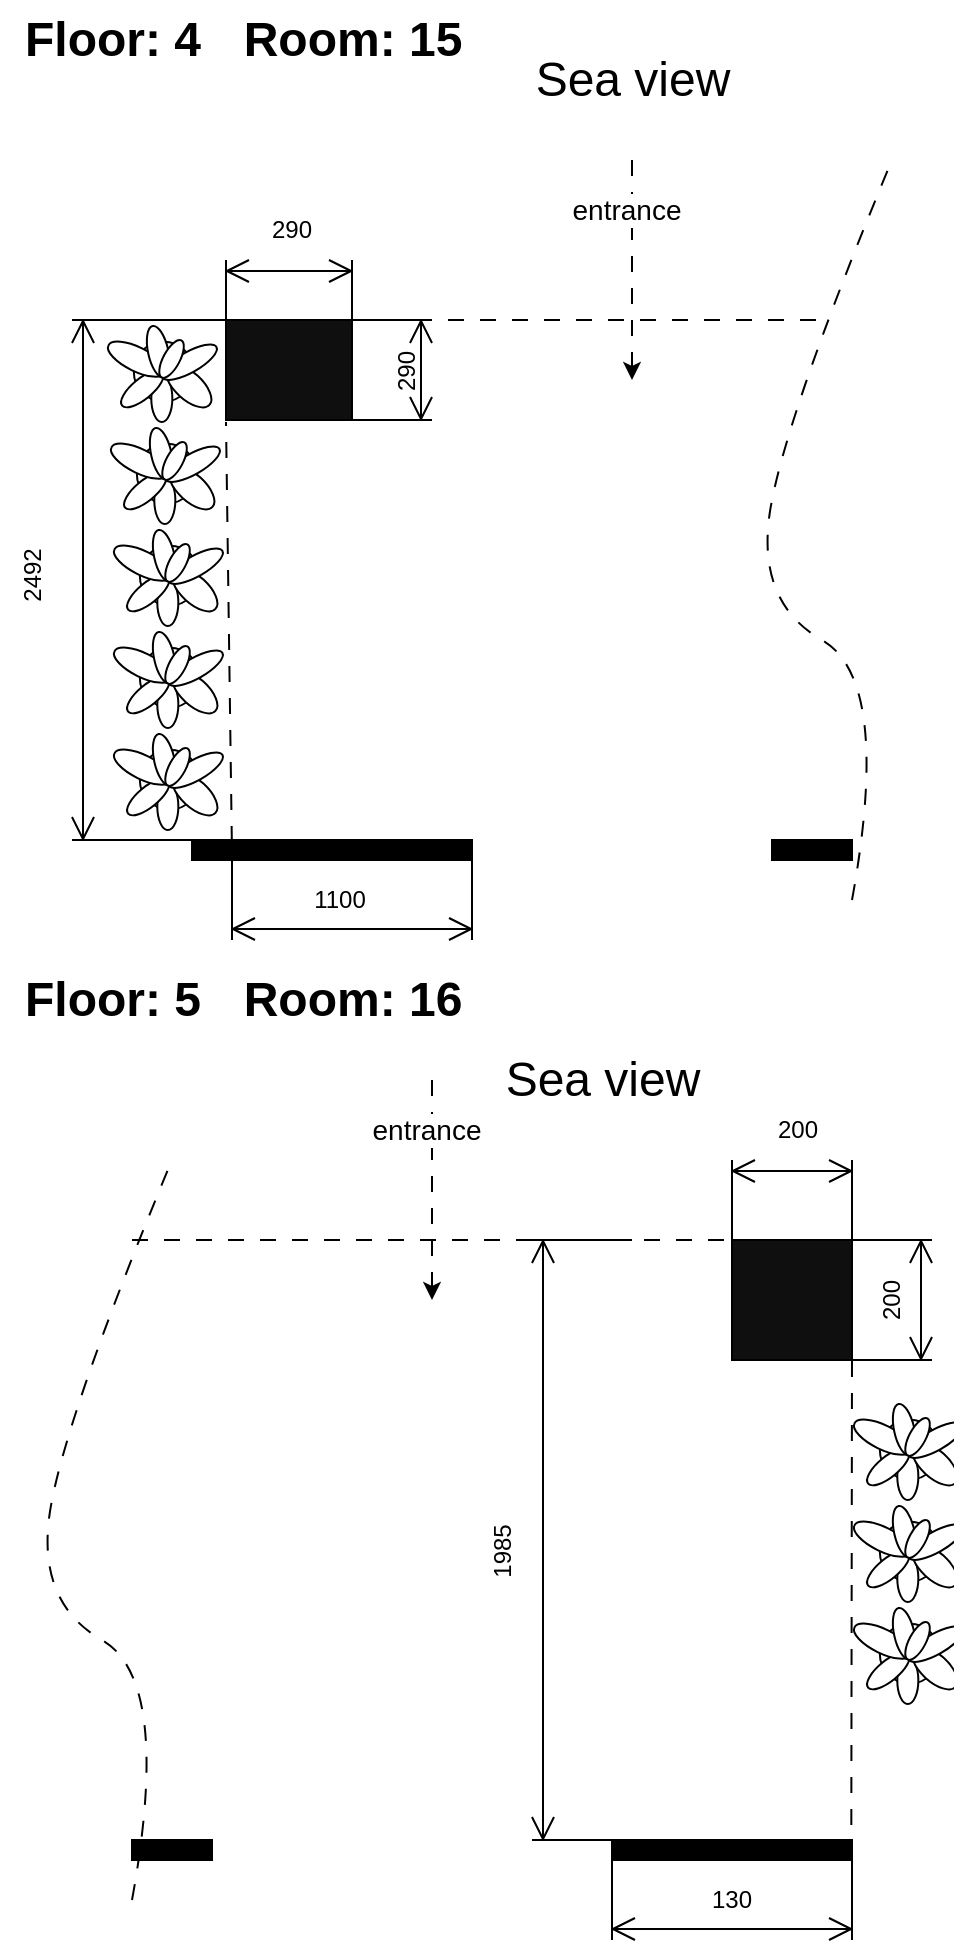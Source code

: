 <mxfile version="20.8.5" type="github">
  <diagram id="Hkj4WFlvK4-08UBy-HWi" name="Page-1">
    <mxGraphModel dx="1218" dy="721" grid="1" gridSize="10" guides="1" tooltips="1" connect="1" arrows="1" fold="1" page="1" pageScale="1" pageWidth="850" pageHeight="1100" math="0" shadow="0">
      <root>
        <mxCell id="0" />
        <mxCell id="1" parent="0" />
        <mxCell id="1bVyddex_vhO6T4n7lc5-1" value="Floor: 4" style="text;strokeColor=none;fillColor=none;html=1;fontSize=24;fontStyle=1;verticalAlign=middle;align=center;" parent="1" vertex="1">
          <mxGeometry x="40" y="40" width="100" height="40" as="geometry" />
        </mxCell>
        <mxCell id="1bVyddex_vhO6T4n7lc5-2" value="Room: 15" style="text;strokeColor=none;fillColor=none;html=1;fontSize=24;fontStyle=1;verticalAlign=middle;align=center;" parent="1" vertex="1">
          <mxGeometry x="160" y="40" width="100" height="40" as="geometry" />
        </mxCell>
        <mxCell id="1bVyddex_vhO6T4n7lc5-31" value="" style="verticalLabelPosition=bottom;html=1;verticalAlign=top;align=center;shape=mxgraph.floorplan.wall;fillColor=strokeColor;" parent="1" vertex="1">
          <mxGeometry x="340" y="960" width="120" height="10" as="geometry" />
        </mxCell>
        <mxCell id="1bVyddex_vhO6T4n7lc5-32" value="" style="verticalLabelPosition=bottom;html=1;verticalAlign=top;align=center;shape=mxgraph.floorplan.plant;" parent="1" vertex="1">
          <mxGeometry x="463" y="790" width="47" height="51" as="geometry" />
        </mxCell>
        <mxCell id="1bVyddex_vhO6T4n7lc5-33" value="" style="verticalLabelPosition=bottom;html=1;verticalAlign=top;align=center;shape=mxgraph.floorplan.plant;" parent="1" vertex="1">
          <mxGeometry x="463" y="739" width="47" height="51" as="geometry" />
        </mxCell>
        <mxCell id="1bVyddex_vhO6T4n7lc5-34" value="" style="verticalLabelPosition=bottom;html=1;verticalAlign=top;align=center;shape=mxgraph.floorplan.plant;" parent="1" vertex="1">
          <mxGeometry x="463" y="841" width="47" height="51" as="geometry" />
        </mxCell>
        <mxCell id="1bVyddex_vhO6T4n7lc5-35" value="" style="verticalLabelPosition=bottom;html=1;verticalAlign=top;align=center;shape=mxgraph.floorplan.wall;fillColor=strokeColor;" parent="1" vertex="1">
          <mxGeometry x="100" y="960" width="40" height="10" as="geometry" />
        </mxCell>
        <mxCell id="1bVyddex_vhO6T4n7lc5-37" value="" style="rounded=0;whiteSpace=wrap;html=1;fillColor=#0F0F0F;" parent="1" vertex="1">
          <mxGeometry x="400" y="660" width="60" height="60" as="geometry" />
        </mxCell>
        <mxCell id="1bVyddex_vhO6T4n7lc5-38" value="Sea view" style="text;strokeColor=none;fillColor=none;html=1;fontSize=24;fontStyle=0;verticalAlign=middle;align=center;" parent="1" vertex="1">
          <mxGeometry x="285" y="560" width="100" height="40" as="geometry" />
        </mxCell>
        <mxCell id="1bVyddex_vhO6T4n7lc5-39" value="" style="endArrow=classic;html=1;rounded=0;dashed=1;dashPattern=8 8;" parent="1" edge="1">
          <mxGeometry width="50" height="50" relative="1" as="geometry">
            <mxPoint x="250" y="580" as="sourcePoint" />
            <mxPoint x="250" y="690" as="targetPoint" />
          </mxGeometry>
        </mxCell>
        <mxCell id="1bVyddex_vhO6T4n7lc5-40" value="entrance" style="edgeLabel;html=1;align=center;verticalAlign=middle;resizable=0;points=[];fontSize=14;" parent="1bVyddex_vhO6T4n7lc5-39" vertex="1" connectable="0">
          <mxGeometry x="-0.544" y="-3" relative="1" as="geometry">
            <mxPoint as="offset" />
          </mxGeometry>
        </mxCell>
        <mxCell id="1bVyddex_vhO6T4n7lc5-47" value="" style="curved=1;endArrow=none;html=1;rounded=0;dashed=1;dashPattern=8 8;strokeColor=default;endFill=0;" parent="1" edge="1">
          <mxGeometry width="50" height="50" relative="1" as="geometry">
            <mxPoint x="100" y="990" as="sourcePoint" />
            <mxPoint x="120" y="620" as="targetPoint" />
            <Array as="points">
              <mxPoint x="120" y="880" />
              <mxPoint x="50" y="840" />
              <mxPoint x="70" y="740" />
            </Array>
          </mxGeometry>
        </mxCell>
        <mxCell id="1bVyddex_vhO6T4n7lc5-48" value="Floor: 5" style="text;strokeColor=none;fillColor=none;html=1;fontSize=24;fontStyle=1;verticalAlign=middle;align=center;" parent="1" vertex="1">
          <mxGeometry x="40" y="520" width="100" height="40" as="geometry" />
        </mxCell>
        <mxCell id="1bVyddex_vhO6T4n7lc5-49" value="Room: 16" style="text;strokeColor=none;fillColor=none;html=1;fontSize=24;fontStyle=1;verticalAlign=middle;align=center;" parent="1" vertex="1">
          <mxGeometry x="160" y="520" width="100" height="40" as="geometry" />
        </mxCell>
        <mxCell id="U_ochzzojOEYjSZpYlXp-2" value="" style="endArrow=none;dashed=1;html=1;rounded=0;dashPattern=8 8;strokeColor=default;fontSize=14;entryX=1;entryY=1;entryDx=0;entryDy=0;exitX=0.997;exitY=0.85;exitDx=0;exitDy=0;exitPerimeter=0;" parent="1" source="1bVyddex_vhO6T4n7lc5-31" target="1bVyddex_vhO6T4n7lc5-37" edge="1">
          <mxGeometry width="50" height="50" relative="1" as="geometry">
            <mxPoint x="260" y="670" as="sourcePoint" />
            <mxPoint x="310" y="620" as="targetPoint" />
          </mxGeometry>
        </mxCell>
        <mxCell id="U_ochzzojOEYjSZpYlXp-7" value="" style="endArrow=none;dashed=1;html=1;rounded=0;dashPattern=8 8;strokeColor=default;fontSize=14;entryX=0;entryY=0;entryDx=0;entryDy=0;" parent="1" target="1bVyddex_vhO6T4n7lc5-37" edge="1">
          <mxGeometry width="50" height="50" relative="1" as="geometry">
            <mxPoint x="100" y="660" as="sourcePoint" />
            <mxPoint x="427" y="660" as="targetPoint" />
          </mxGeometry>
        </mxCell>
        <mxCell id="U_ochzzojOEYjSZpYlXp-6" value="" style="shape=dimension;direction=south;whiteSpace=wrap;html=1;align=left;points=[];verticalAlign=middle;labelBackgroundColor=#ffffff;fontSize=14;fillColor=#0F0F0F;" parent="1" vertex="1">
          <mxGeometry x="300" y="660" width="50" height="300" as="geometry" />
        </mxCell>
        <mxCell id="U_ochzzojOEYjSZpYlXp-8" value="" style="shape=dimension;whiteSpace=wrap;html=1;align=center;points=[];verticalAlign=bottom;spacingBottom=-5;labelBackgroundColor=#ffffff;fontSize=14;fillColor=#0F0F0F;" parent="1" vertex="1">
          <mxGeometry x="340" y="970" width="120" height="40" as="geometry" />
        </mxCell>
        <mxCell id="U_ochzzojOEYjSZpYlXp-10" value="" style="shape=dimension;direction=north;whiteSpace=wrap;html=1;align=right;points=[];verticalAlign=middle;labelBackgroundColor=#ffffff;fontSize=14;fillColor=#0F0F0F;" parent="1" vertex="1">
          <mxGeometry x="460" y="660" width="40" height="60" as="geometry" />
        </mxCell>
        <mxCell id="U_ochzzojOEYjSZpYlXp-11" value="" style="shape=dimension;direction=west;whiteSpace=wrap;html=1;align=center;points=[];verticalAlign=top;spacingTop=-8;labelBackgroundColor=#ffffff;fontSize=14;fillColor=#0F0F0F;" parent="1" vertex="1">
          <mxGeometry x="400" y="620" width="60" height="40" as="geometry" />
        </mxCell>
        <mxCell id="DsOrWHdhcg1W9d1BRbiL-1" value="" style="verticalLabelPosition=bottom;html=1;verticalAlign=top;align=center;shape=mxgraph.floorplan.plant;" vertex="1" parent="1">
          <mxGeometry x="90" y="200" width="47" height="51" as="geometry" />
        </mxCell>
        <mxCell id="DsOrWHdhcg1W9d1BRbiL-2" value="" style="verticalLabelPosition=bottom;html=1;verticalAlign=top;align=center;shape=mxgraph.floorplan.wall;fillColor=strokeColor;" vertex="1" parent="1">
          <mxGeometry x="420" y="460" width="40" height="10" as="geometry" />
        </mxCell>
        <mxCell id="DsOrWHdhcg1W9d1BRbiL-3" value="" style="verticalLabelPosition=bottom;html=1;verticalAlign=top;align=center;shape=mxgraph.floorplan.plant;" vertex="1" parent="1">
          <mxGeometry x="93" y="302" width="47" height="51" as="geometry" />
        </mxCell>
        <mxCell id="DsOrWHdhcg1W9d1BRbiL-4" value="" style="verticalLabelPosition=bottom;html=1;verticalAlign=top;align=center;shape=mxgraph.floorplan.plant;" vertex="1" parent="1">
          <mxGeometry x="93" y="353" width="47" height="51" as="geometry" />
        </mxCell>
        <mxCell id="DsOrWHdhcg1W9d1BRbiL-5" value="" style="verticalLabelPosition=bottom;html=1;verticalAlign=top;align=center;shape=mxgraph.floorplan.wall;fillColor=strokeColor;" vertex="1" parent="1">
          <mxGeometry x="130" y="460" width="140" height="10" as="geometry" />
        </mxCell>
        <mxCell id="DsOrWHdhcg1W9d1BRbiL-6" value="" style="verticalLabelPosition=bottom;html=1;verticalAlign=top;align=center;shape=mxgraph.floorplan.plant;" vertex="1" parent="1">
          <mxGeometry x="93" y="404" width="47" height="51" as="geometry" />
        </mxCell>
        <mxCell id="DsOrWHdhcg1W9d1BRbiL-7" value="" style="rounded=0;whiteSpace=wrap;html=1;fillColor=#0F0F0F;" vertex="1" parent="1">
          <mxGeometry x="147" y="200" width="63" height="50" as="geometry" />
        </mxCell>
        <mxCell id="DsOrWHdhcg1W9d1BRbiL-8" value="Sea view" style="text;strokeColor=none;fillColor=none;html=1;fontSize=24;fontStyle=0;verticalAlign=middle;align=center;" vertex="1" parent="1">
          <mxGeometry x="300" y="60" width="100" height="40" as="geometry" />
        </mxCell>
        <mxCell id="DsOrWHdhcg1W9d1BRbiL-9" value="" style="endArrow=classic;html=1;rounded=0;dashed=1;dashPattern=8 8;" edge="1" parent="1">
          <mxGeometry width="50" height="50" relative="1" as="geometry">
            <mxPoint x="350" y="120" as="sourcePoint" />
            <mxPoint x="350" y="230" as="targetPoint" />
          </mxGeometry>
        </mxCell>
        <mxCell id="DsOrWHdhcg1W9d1BRbiL-10" value="entrance" style="edgeLabel;html=1;align=center;verticalAlign=middle;resizable=0;points=[];fontSize=14;" vertex="1" connectable="0" parent="DsOrWHdhcg1W9d1BRbiL-9">
          <mxGeometry x="-0.544" y="-3" relative="1" as="geometry">
            <mxPoint as="offset" />
          </mxGeometry>
        </mxCell>
        <mxCell id="DsOrWHdhcg1W9d1BRbiL-11" value="" style="shape=dimension;direction=south;whiteSpace=wrap;html=1;align=left;points=[];verticalAlign=middle;labelBackgroundColor=#ffffff;fillColor=#0F0F0F;" vertex="1" parent="1">
          <mxGeometry x="70" y="200" width="90" height="260" as="geometry" />
        </mxCell>
        <mxCell id="DsOrWHdhcg1W9d1BRbiL-12" value="" style="shape=dimension;direction=west;whiteSpace=wrap;html=1;align=center;points=[];verticalAlign=top;spacingTop=-8;labelBackgroundColor=#ffffff;fillColor=#0F0F0F;" vertex="1" parent="1">
          <mxGeometry x="147" y="170" width="63" height="30" as="geometry" />
        </mxCell>
        <mxCell id="DsOrWHdhcg1W9d1BRbiL-13" value="" style="endArrow=none;dashed=1;html=1;rounded=0;dashPattern=8 8;exitX=1;exitY=0;exitDx=0;exitDy=0;" edge="1" parent="1" source="DsOrWHdhcg1W9d1BRbiL-7">
          <mxGeometry width="50" height="50" relative="1" as="geometry">
            <mxPoint x="480" y="320" as="sourcePoint" />
            <mxPoint x="450" y="200" as="targetPoint" />
          </mxGeometry>
        </mxCell>
        <mxCell id="DsOrWHdhcg1W9d1BRbiL-14" value="" style="curved=1;endArrow=none;html=1;rounded=0;dashed=1;dashPattern=8 8;strokeColor=default;endFill=0;" edge="1" parent="1">
          <mxGeometry width="50" height="50" relative="1" as="geometry">
            <mxPoint x="460" y="490" as="sourcePoint" />
            <mxPoint x="480" y="120" as="targetPoint" />
            <Array as="points">
              <mxPoint x="480" y="380" />
              <mxPoint x="410" y="340" />
              <mxPoint x="430" y="240" />
            </Array>
          </mxGeometry>
        </mxCell>
        <mxCell id="DsOrWHdhcg1W9d1BRbiL-15" value="" style="shape=dimension;whiteSpace=wrap;html=1;align=center;points=[];verticalAlign=bottom;spacingBottom=-5;labelBackgroundColor=#ffffff;fontSize=14;fillColor=#0F0F0F;" vertex="1" parent="1">
          <mxGeometry x="150" y="470" width="120" height="40" as="geometry" />
        </mxCell>
        <mxCell id="DsOrWHdhcg1W9d1BRbiL-17" value="" style="verticalLabelPosition=bottom;html=1;verticalAlign=top;align=center;shape=mxgraph.floorplan.plant;" vertex="1" parent="1">
          <mxGeometry x="91.5" y="251" width="47" height="51" as="geometry" />
        </mxCell>
        <mxCell id="DsOrWHdhcg1W9d1BRbiL-18" value="290" style="text;html=1;strokeColor=none;fillColor=none;align=center;verticalAlign=middle;whiteSpace=wrap;rounded=0;" vertex="1" parent="1">
          <mxGeometry x="150" y="140" width="60" height="30" as="geometry" />
        </mxCell>
        <mxCell id="DsOrWHdhcg1W9d1BRbiL-19" value="1100" style="text;html=1;strokeColor=none;fillColor=none;align=center;verticalAlign=middle;whiteSpace=wrap;rounded=0;" vertex="1" parent="1">
          <mxGeometry x="174" y="475" width="60" height="30" as="geometry" />
        </mxCell>
        <mxCell id="DsOrWHdhcg1W9d1BRbiL-21" value="" style="endArrow=none;dashed=1;html=1;rounded=0;dashPattern=8 8;entryX=0;entryY=1;entryDx=0;entryDy=0;exitX=1;exitY=0.056;exitDx=0;exitDy=0;exitPerimeter=0;" edge="1" parent="1">
          <mxGeometry width="50" height="50" relative="1" as="geometry">
            <mxPoint x="149.92" y="461" as="sourcePoint" />
            <mxPoint x="147" y="251" as="targetPoint" />
          </mxGeometry>
        </mxCell>
        <mxCell id="DsOrWHdhcg1W9d1BRbiL-22" value="" style="shape=dimension;direction=north;whiteSpace=wrap;html=1;align=right;points=[];verticalAlign=middle;labelBackgroundColor=#ffffff" vertex="1" parent="1">
          <mxGeometry x="210" y="200" width="40" height="50" as="geometry" />
        </mxCell>
        <mxCell id="DsOrWHdhcg1W9d1BRbiL-23" value="290" style="text;html=1;strokeColor=none;fillColor=none;align=center;verticalAlign=middle;whiteSpace=wrap;rounded=0;rotation=270;" vertex="1" parent="1">
          <mxGeometry x="207" y="210.5" width="60" height="30" as="geometry" />
        </mxCell>
        <mxCell id="DsOrWHdhcg1W9d1BRbiL-24" value="2492" style="text;html=1;strokeColor=none;fillColor=none;align=center;verticalAlign=middle;whiteSpace=wrap;rounded=0;rotation=270;" vertex="1" parent="1">
          <mxGeometry x="20" y="312.5" width="60" height="30" as="geometry" />
        </mxCell>
        <mxCell id="DsOrWHdhcg1W9d1BRbiL-25" value="200" style="text;html=1;strokeColor=none;fillColor=none;align=center;verticalAlign=middle;whiteSpace=wrap;rounded=0;rotation=270;" vertex="1" parent="1">
          <mxGeometry x="450" y="675" width="60" height="30" as="geometry" />
        </mxCell>
        <mxCell id="DsOrWHdhcg1W9d1BRbiL-26" value="200" style="text;html=1;strokeColor=none;fillColor=none;align=center;verticalAlign=middle;whiteSpace=wrap;rounded=0;" vertex="1" parent="1">
          <mxGeometry x="403" y="590" width="60" height="30" as="geometry" />
        </mxCell>
        <mxCell id="DsOrWHdhcg1W9d1BRbiL-27" value="1985" style="text;html=1;strokeColor=none;fillColor=none;align=center;verticalAlign=middle;whiteSpace=wrap;rounded=0;rotation=270;" vertex="1" parent="1">
          <mxGeometry x="255" y="800.5" width="60" height="30" as="geometry" />
        </mxCell>
        <mxCell id="DsOrWHdhcg1W9d1BRbiL-28" value="130" style="text;html=1;strokeColor=none;fillColor=none;align=center;verticalAlign=middle;whiteSpace=wrap;rounded=0;" vertex="1" parent="1">
          <mxGeometry x="370" y="975" width="60" height="30" as="geometry" />
        </mxCell>
      </root>
    </mxGraphModel>
  </diagram>
</mxfile>
